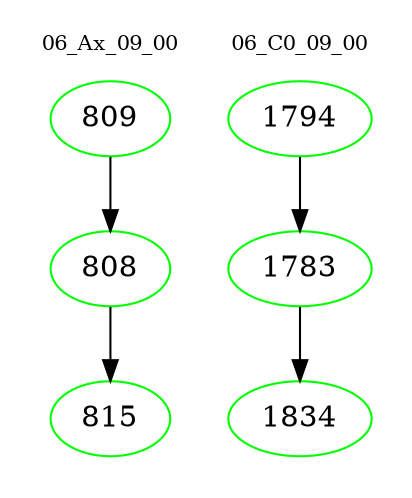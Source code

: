 digraph{
subgraph cluster_0 {
color = white
label = "06_Ax_09_00";
fontsize=10;
T0_809 [label="809", color="green"]
T0_809 -> T0_808 [color="black"]
T0_808 [label="808", color="green"]
T0_808 -> T0_815 [color="black"]
T0_815 [label="815", color="green"]
}
subgraph cluster_1 {
color = white
label = "06_C0_09_00";
fontsize=10;
T1_1794 [label="1794", color="green"]
T1_1794 -> T1_1783 [color="black"]
T1_1783 [label="1783", color="green"]
T1_1783 -> T1_1834 [color="black"]
T1_1834 [label="1834", color="green"]
}
}
